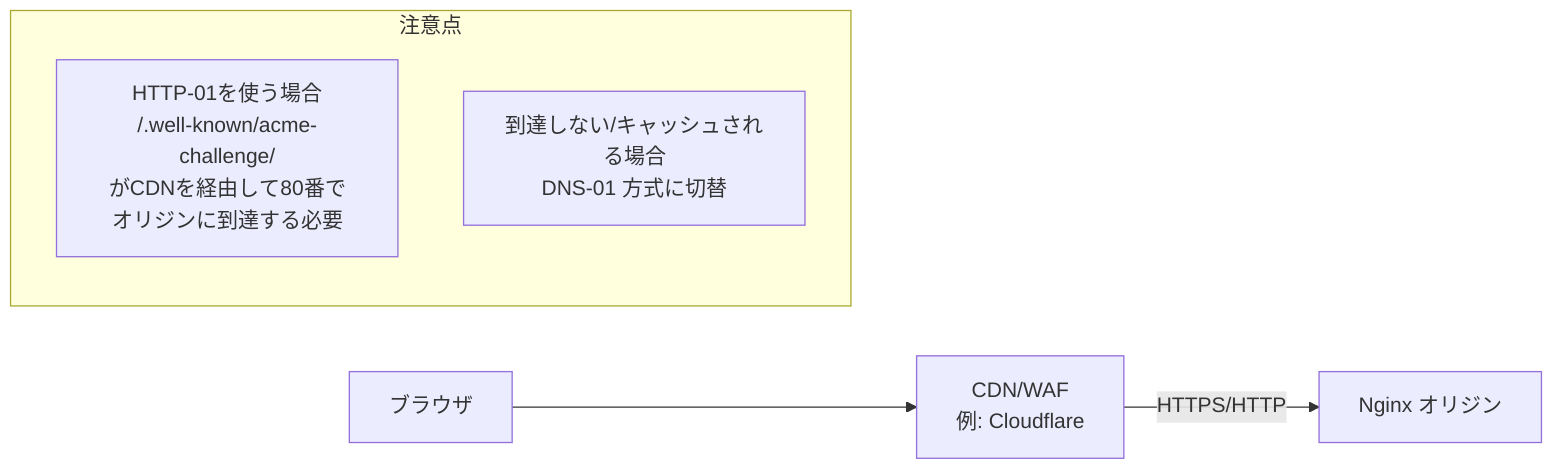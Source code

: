 flowchart LR
    user[ブラウザ]
    cf[CDN/WAF<br/>例: Cloudflare]
    nginx[Nginx オリジン]

    user --> cf
    cf -->|HTTPS/HTTP| nginx

    subgraph note [注意点]
      N1[HTTP-01を使う場合<br/>/.well-known/acme-challenge/<br/>がCDNを経由して80番で<br/>オリジンに到達する必要]
      N2[到達しない/キャッシュされる場合<br/>DNS-01 方式に切替]
    end